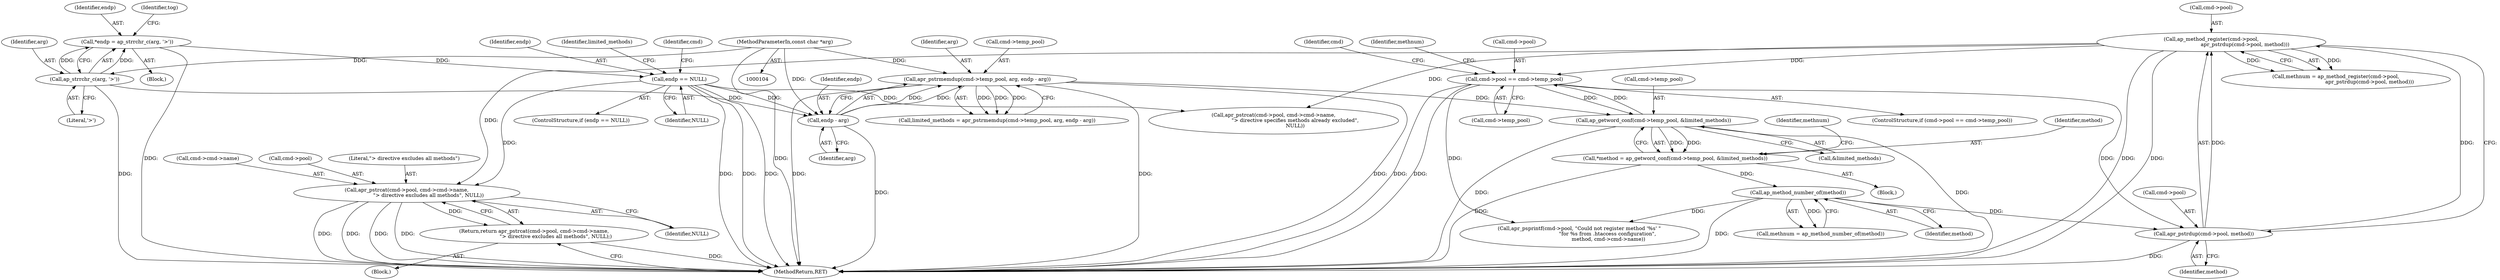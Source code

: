 digraph "0_httpd_29afdd2550b3d30a8defece2b95ae81edcf66ac9@API" {
"1000247" [label="(Call,apr_pstrcat(cmd->pool, cmd->cmd->name,\n                           \"> directive excludes all methods\", NULL))"];
"1000220" [label="(Call,ap_method_register(cmd->pool,\n                                          apr_pstrdup(cmd->pool, method)))"];
"1000224" [label="(Call,apr_pstrdup(cmd->pool, method))"];
"1000198" [label="(Call,cmd->pool == cmd->temp_pool)"];
"1000170" [label="(Call,ap_getword_conf(cmd->temp_pool, &limited_methods))"];
"1000145" [label="(Call,apr_pstrmemdup(cmd->temp_pool, arg, endp - arg))"];
"1000150" [label="(Call,endp - arg)"];
"1000136" [label="(Call,endp == NULL)"];
"1000110" [label="(Call,*endp = ap_strrchr_c(arg, '>'))"];
"1000112" [label="(Call,ap_strrchr_c(arg, '>'))"];
"1000107" [label="(MethodParameterIn,const char *arg)"];
"1000179" [label="(Call,ap_method_number_of(method))"];
"1000168" [label="(Call,*method = ap_getword_conf(cmd->temp_pool, &limited_methods))"];
"1000246" [label="(Return,return apr_pstrcat(cmd->pool, cmd->cmd->name,\n                           \"> directive excludes all methods\", NULL);)"];
"1000218" [label="(Call,methnum = ap_method_register(cmd->pool,\n                                          apr_pstrdup(cmd->pool, method)))"];
"1000146" [label="(Call,cmd->temp_pool)"];
"1000178" [label="(Identifier,methnum)"];
"1000267" [label="(Call,apr_pstrcat(cmd->pool, cmd->cmd->name,\n                           \"> directive specifies methods already excluded\",\n                           NULL))"];
"1000112" [label="(Call,ap_strrchr_c(arg, '>'))"];
"1000224" [label="(Call,apr_pstrdup(cmd->pool, method))"];
"1000177" [label="(Call,methnum = ap_method_number_of(method))"];
"1000136" [label="(Call,endp == NULL)"];
"1000138" [label="(Identifier,NULL)"];
"1000114" [label="(Literal,'>')"];
"1000256" [label="(Literal,\"> directive excludes all methods\")"];
"1000171" [label="(Call,cmd->temp_pool)"];
"1000110" [label="(Call,*endp = ap_strrchr_c(arg, '>'))"];
"1000245" [label="(Block,)"];
"1000118" [label="(Identifier,tog)"];
"1000113" [label="(Identifier,arg)"];
"1000111" [label="(Identifier,endp)"];
"1000145" [label="(Call,apr_pstrmemdup(cmd->temp_pool, arg, endp - arg))"];
"1000137" [label="(Identifier,endp)"];
"1000135" [label="(ControlStructure,if (endp == NULL))"];
"1000202" [label="(Call,cmd->temp_pool)"];
"1000149" [label="(Identifier,arg)"];
"1000246" [label="(Return,return apr_pstrcat(cmd->pool, cmd->cmd->name,\n                           \"> directive excludes all methods\", NULL);)"];
"1000198" [label="(Call,cmd->pool == cmd->temp_pool)"];
"1000209" [label="(Identifier,cmd)"];
"1000228" [label="(Identifier,method)"];
"1000225" [label="(Call,cmd->pool)"];
"1000257" [label="(Identifier,NULL)"];
"1000251" [label="(Call,cmd->cmd->name)"];
"1000302" [label="(MethodReturn,RET)"];
"1000166" [label="(Block,)"];
"1000144" [label="(Identifier,limited_methods)"];
"1000174" [label="(Call,&limited_methods)"];
"1000152" [label="(Identifier,arg)"];
"1000197" [label="(ControlStructure,if (cmd->pool == cmd->temp_pool))"];
"1000220" [label="(Call,ap_method_register(cmd->pool,\n                                          apr_pstrdup(cmd->pool, method)))"];
"1000170" [label="(Call,ap_getword_conf(cmd->temp_pool, &limited_methods))"];
"1000248" [label="(Call,cmd->pool)"];
"1000221" [label="(Call,cmd->pool)"];
"1000151" [label="(Identifier,endp)"];
"1000142" [label="(Identifier,cmd)"];
"1000219" [label="(Identifier,methnum)"];
"1000168" [label="(Call,*method = ap_getword_conf(cmd->temp_pool, &limited_methods))"];
"1000199" [label="(Call,cmd->pool)"];
"1000143" [label="(Call,limited_methods = apr_pstrmemdup(cmd->temp_pool, arg, endp - arg))"];
"1000247" [label="(Call,apr_pstrcat(cmd->pool, cmd->cmd->name,\n                           \"> directive excludes all methods\", NULL))"];
"1000107" [label="(MethodParameterIn,const char *arg)"];
"1000180" [label="(Identifier,method)"];
"1000179" [label="(Call,ap_method_number_of(method))"];
"1000108" [label="(Block,)"];
"1000169" [label="(Identifier,method)"];
"1000150" [label="(Call,endp - arg)"];
"1000207" [label="(Call,apr_psprintf(cmd->pool, \"Could not register method '%s' \"\n                                   \"for %s from .htaccess configuration\",\n                                    method, cmd->cmd->name))"];
"1000247" -> "1000246"  [label="AST: "];
"1000247" -> "1000257"  [label="CFG: "];
"1000248" -> "1000247"  [label="AST: "];
"1000251" -> "1000247"  [label="AST: "];
"1000256" -> "1000247"  [label="AST: "];
"1000257" -> "1000247"  [label="AST: "];
"1000246" -> "1000247"  [label="CFG: "];
"1000247" -> "1000302"  [label="DDG: "];
"1000247" -> "1000302"  [label="DDG: "];
"1000247" -> "1000302"  [label="DDG: "];
"1000247" -> "1000302"  [label="DDG: "];
"1000247" -> "1000246"  [label="DDG: "];
"1000220" -> "1000247"  [label="DDG: "];
"1000136" -> "1000247"  [label="DDG: "];
"1000220" -> "1000218"  [label="AST: "];
"1000220" -> "1000224"  [label="CFG: "];
"1000221" -> "1000220"  [label="AST: "];
"1000224" -> "1000220"  [label="AST: "];
"1000218" -> "1000220"  [label="CFG: "];
"1000220" -> "1000302"  [label="DDG: "];
"1000220" -> "1000302"  [label="DDG: "];
"1000220" -> "1000198"  [label="DDG: "];
"1000220" -> "1000218"  [label="DDG: "];
"1000220" -> "1000218"  [label="DDG: "];
"1000224" -> "1000220"  [label="DDG: "];
"1000224" -> "1000220"  [label="DDG: "];
"1000220" -> "1000267"  [label="DDG: "];
"1000224" -> "1000228"  [label="CFG: "];
"1000225" -> "1000224"  [label="AST: "];
"1000228" -> "1000224"  [label="AST: "];
"1000224" -> "1000302"  [label="DDG: "];
"1000198" -> "1000224"  [label="DDG: "];
"1000179" -> "1000224"  [label="DDG: "];
"1000198" -> "1000197"  [label="AST: "];
"1000198" -> "1000202"  [label="CFG: "];
"1000199" -> "1000198"  [label="AST: "];
"1000202" -> "1000198"  [label="AST: "];
"1000209" -> "1000198"  [label="CFG: "];
"1000219" -> "1000198"  [label="CFG: "];
"1000198" -> "1000302"  [label="DDG: "];
"1000198" -> "1000302"  [label="DDG: "];
"1000198" -> "1000170"  [label="DDG: "];
"1000170" -> "1000198"  [label="DDG: "];
"1000198" -> "1000207"  [label="DDG: "];
"1000170" -> "1000168"  [label="AST: "];
"1000170" -> "1000174"  [label="CFG: "];
"1000171" -> "1000170"  [label="AST: "];
"1000174" -> "1000170"  [label="AST: "];
"1000168" -> "1000170"  [label="CFG: "];
"1000170" -> "1000302"  [label="DDG: "];
"1000170" -> "1000302"  [label="DDG: "];
"1000170" -> "1000168"  [label="DDG: "];
"1000170" -> "1000168"  [label="DDG: "];
"1000145" -> "1000170"  [label="DDG: "];
"1000145" -> "1000143"  [label="AST: "];
"1000145" -> "1000150"  [label="CFG: "];
"1000146" -> "1000145"  [label="AST: "];
"1000149" -> "1000145"  [label="AST: "];
"1000150" -> "1000145"  [label="AST: "];
"1000143" -> "1000145"  [label="CFG: "];
"1000145" -> "1000302"  [label="DDG: "];
"1000145" -> "1000302"  [label="DDG: "];
"1000145" -> "1000302"  [label="DDG: "];
"1000145" -> "1000143"  [label="DDG: "];
"1000145" -> "1000143"  [label="DDG: "];
"1000145" -> "1000143"  [label="DDG: "];
"1000150" -> "1000145"  [label="DDG: "];
"1000150" -> "1000145"  [label="DDG: "];
"1000107" -> "1000145"  [label="DDG: "];
"1000150" -> "1000152"  [label="CFG: "];
"1000151" -> "1000150"  [label="AST: "];
"1000152" -> "1000150"  [label="AST: "];
"1000150" -> "1000302"  [label="DDG: "];
"1000136" -> "1000150"  [label="DDG: "];
"1000112" -> "1000150"  [label="DDG: "];
"1000107" -> "1000150"  [label="DDG: "];
"1000136" -> "1000135"  [label="AST: "];
"1000136" -> "1000138"  [label="CFG: "];
"1000137" -> "1000136"  [label="AST: "];
"1000138" -> "1000136"  [label="AST: "];
"1000142" -> "1000136"  [label="CFG: "];
"1000144" -> "1000136"  [label="CFG: "];
"1000136" -> "1000302"  [label="DDG: "];
"1000136" -> "1000302"  [label="DDG: "];
"1000136" -> "1000302"  [label="DDG: "];
"1000110" -> "1000136"  [label="DDG: "];
"1000136" -> "1000267"  [label="DDG: "];
"1000110" -> "1000108"  [label="AST: "];
"1000110" -> "1000112"  [label="CFG: "];
"1000111" -> "1000110"  [label="AST: "];
"1000112" -> "1000110"  [label="AST: "];
"1000118" -> "1000110"  [label="CFG: "];
"1000110" -> "1000302"  [label="DDG: "];
"1000112" -> "1000110"  [label="DDG: "];
"1000112" -> "1000110"  [label="DDG: "];
"1000112" -> "1000114"  [label="CFG: "];
"1000113" -> "1000112"  [label="AST: "];
"1000114" -> "1000112"  [label="AST: "];
"1000112" -> "1000302"  [label="DDG: "];
"1000107" -> "1000112"  [label="DDG: "];
"1000107" -> "1000104"  [label="AST: "];
"1000107" -> "1000302"  [label="DDG: "];
"1000179" -> "1000177"  [label="AST: "];
"1000179" -> "1000180"  [label="CFG: "];
"1000180" -> "1000179"  [label="AST: "];
"1000177" -> "1000179"  [label="CFG: "];
"1000179" -> "1000302"  [label="DDG: "];
"1000179" -> "1000177"  [label="DDG: "];
"1000168" -> "1000179"  [label="DDG: "];
"1000179" -> "1000207"  [label="DDG: "];
"1000168" -> "1000166"  [label="AST: "];
"1000169" -> "1000168"  [label="AST: "];
"1000178" -> "1000168"  [label="CFG: "];
"1000168" -> "1000302"  [label="DDG: "];
"1000246" -> "1000245"  [label="AST: "];
"1000302" -> "1000246"  [label="CFG: "];
"1000246" -> "1000302"  [label="DDG: "];
}

